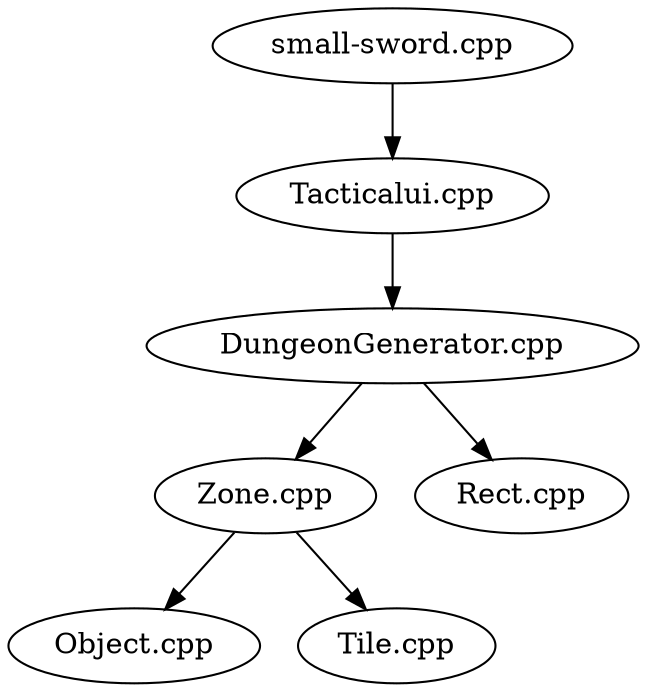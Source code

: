digraph dependencies {
        smallsword [label="small-sword.cpp"]
        tacticalui [label = "Tacticalui.cpp"]
        dungeongenerator [label="DungeonGenerator.cpp"]
        zone [label="Zone.cpp"]
        object [label="Object.cpp"]
        tile [label="Tile.cpp"]
        rect [label="Rect.cpp"]

        smallsword -> tacticalui
        tacticalui -> dungeongenerator
        dungeongenerator -> zone
        dungeongenerator -> rect
        zone -> object
        zone -> tile
}